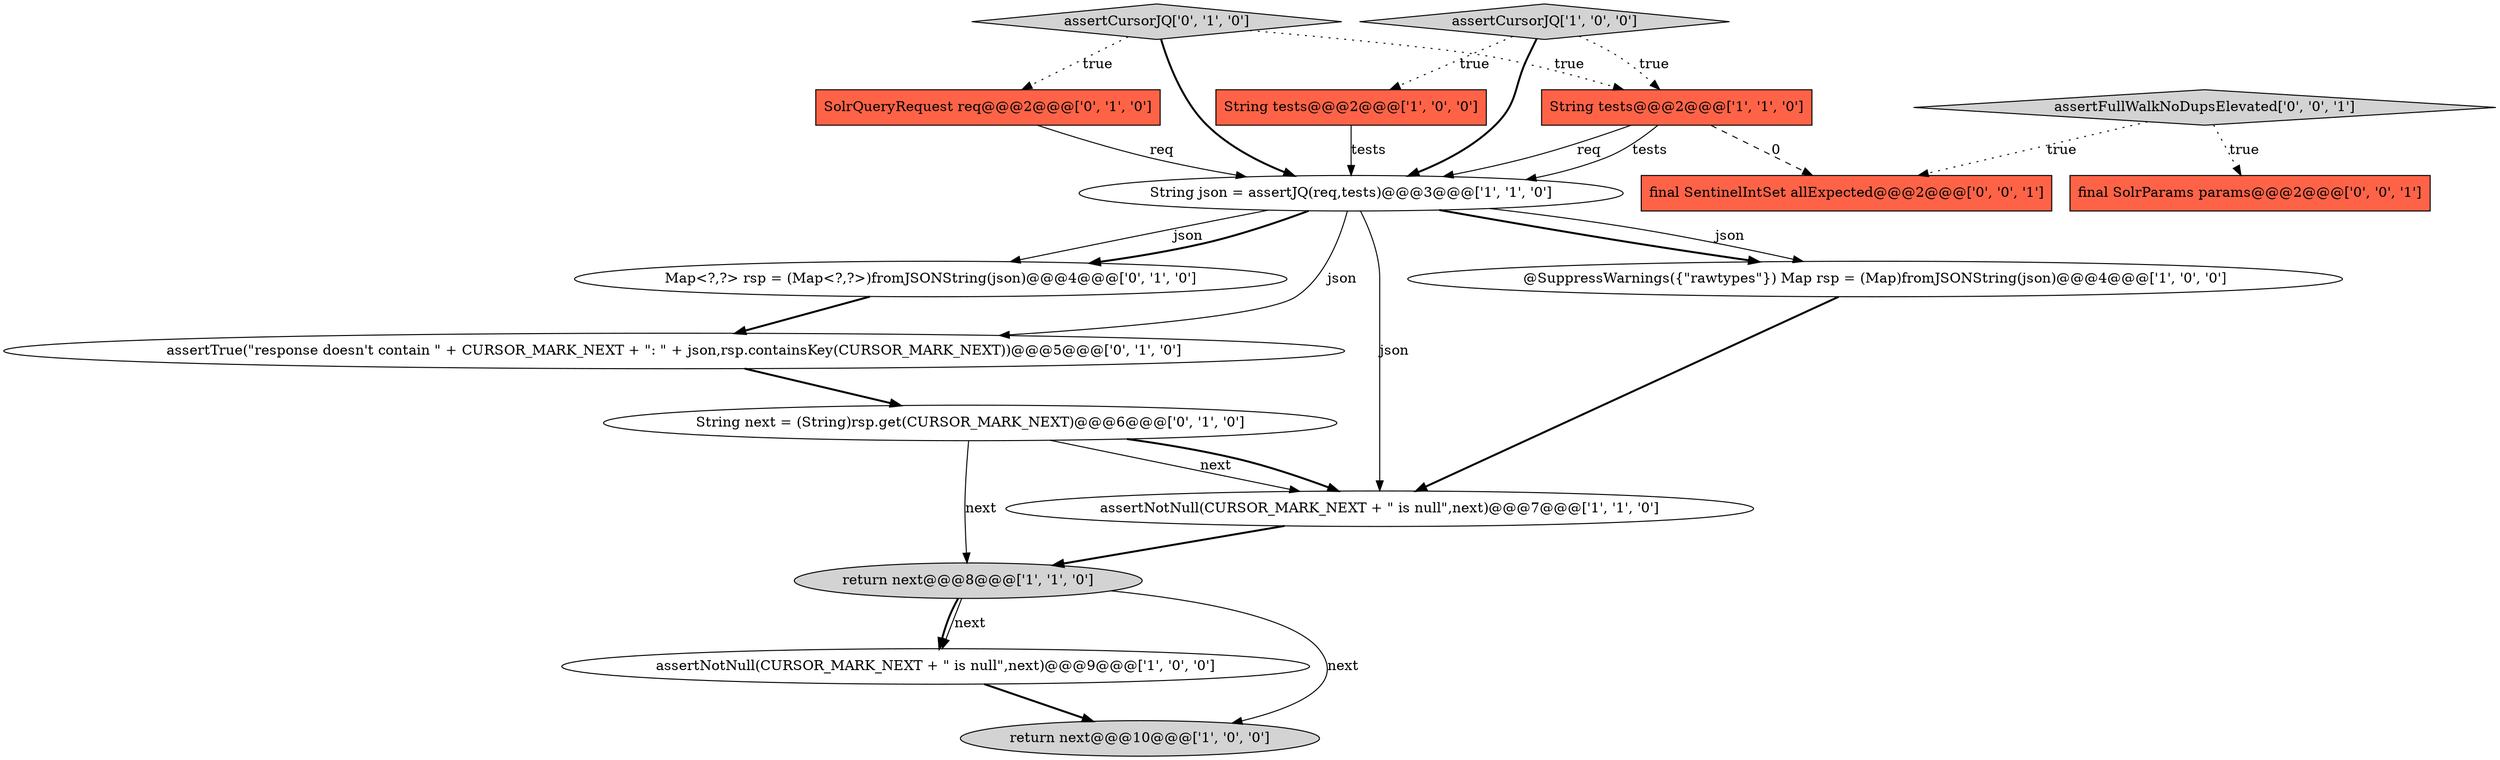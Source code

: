 digraph {
12 [style = filled, label = "assertCursorJQ['0', '1', '0']", fillcolor = lightgray, shape = diamond image = "AAA0AAABBB2BBB"];
16 [style = filled, label = "final SentinelIntSet allExpected@@@2@@@['0', '0', '1']", fillcolor = tomato, shape = box image = "AAA0AAABBB3BBB"];
3 [style = filled, label = "assertNotNull(CURSOR_MARK_NEXT + \" is null\",next)@@@7@@@['1', '1', '0']", fillcolor = white, shape = ellipse image = "AAA0AAABBB1BBB"];
5 [style = filled, label = "assertNotNull(CURSOR_MARK_NEXT + \" is null\",next)@@@9@@@['1', '0', '0']", fillcolor = white, shape = ellipse image = "AAA0AAABBB1BBB"];
6 [style = filled, label = "return next@@@8@@@['1', '1', '0']", fillcolor = lightgray, shape = ellipse image = "AAA0AAABBB1BBB"];
10 [style = filled, label = "SolrQueryRequest req@@@2@@@['0', '1', '0']", fillcolor = tomato, shape = box image = "AAA0AAABBB2BBB"];
14 [style = filled, label = "assertFullWalkNoDupsElevated['0', '0', '1']", fillcolor = lightgray, shape = diamond image = "AAA0AAABBB3BBB"];
1 [style = filled, label = "String tests@@@2@@@['1', '0', '0']", fillcolor = tomato, shape = box image = "AAA0AAABBB1BBB"];
15 [style = filled, label = "final SolrParams params@@@2@@@['0', '0', '1']", fillcolor = tomato, shape = box image = "AAA0AAABBB3BBB"];
0 [style = filled, label = "assertCursorJQ['1', '0', '0']", fillcolor = lightgray, shape = diamond image = "AAA0AAABBB1BBB"];
9 [style = filled, label = "Map<?,?> rsp = (Map<?,?>)fromJSONString(json)@@@4@@@['0', '1', '0']", fillcolor = white, shape = ellipse image = "AAA0AAABBB2BBB"];
13 [style = filled, label = "String next = (String)rsp.get(CURSOR_MARK_NEXT)@@@6@@@['0', '1', '0']", fillcolor = white, shape = ellipse image = "AAA0AAABBB2BBB"];
8 [style = filled, label = "@SuppressWarnings({\"rawtypes\"}) Map rsp = (Map)fromJSONString(json)@@@4@@@['1', '0', '0']", fillcolor = white, shape = ellipse image = "AAA0AAABBB1BBB"];
11 [style = filled, label = "assertTrue(\"response doesn't contain \" + CURSOR_MARK_NEXT + \": \" + json,rsp.containsKey(CURSOR_MARK_NEXT))@@@5@@@['0', '1', '0']", fillcolor = white, shape = ellipse image = "AAA0AAABBB2BBB"];
2 [style = filled, label = "String tests@@@2@@@['1', '1', '0']", fillcolor = tomato, shape = box image = "AAA0AAABBB1BBB"];
4 [style = filled, label = "String json = assertJQ(req,tests)@@@3@@@['1', '1', '0']", fillcolor = white, shape = ellipse image = "AAA0AAABBB1BBB"];
7 [style = filled, label = "return next@@@10@@@['1', '0', '0']", fillcolor = lightgray, shape = ellipse image = "AAA0AAABBB1BBB"];
4->8 [style = solid, label="json"];
0->2 [style = dotted, label="true"];
12->10 [style = dotted, label="true"];
0->1 [style = dotted, label="true"];
0->4 [style = bold, label=""];
9->11 [style = bold, label=""];
1->4 [style = solid, label="tests"];
10->4 [style = solid, label="req"];
13->6 [style = solid, label="next"];
2->4 [style = solid, label="req"];
12->4 [style = bold, label=""];
14->16 [style = dotted, label="true"];
4->8 [style = bold, label=""];
2->4 [style = solid, label="tests"];
12->2 [style = dotted, label="true"];
4->11 [style = solid, label="json"];
8->3 [style = bold, label=""];
4->9 [style = solid, label="json"];
3->6 [style = bold, label=""];
4->3 [style = solid, label="json"];
2->16 [style = dashed, label="0"];
13->3 [style = solid, label="next"];
14->15 [style = dotted, label="true"];
6->5 [style = solid, label="next"];
4->9 [style = bold, label=""];
11->13 [style = bold, label=""];
6->5 [style = bold, label=""];
13->3 [style = bold, label=""];
6->7 [style = solid, label="next"];
5->7 [style = bold, label=""];
}
